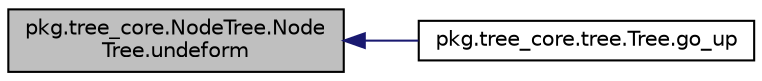 digraph "pkg.tree_core.NodeTree.NodeTree.undeform"
{
  edge [fontname="Helvetica",fontsize="10",labelfontname="Helvetica",labelfontsize="10"];
  node [fontname="Helvetica",fontsize="10",shape=record];
  rankdir="LR";
  Node30 [label="pkg.tree_core.NodeTree.Node\lTree.undeform",height=0.2,width=0.4,color="black", fillcolor="grey75", style="filled", fontcolor="black"];
  Node30 -> Node31 [dir="back",color="midnightblue",fontsize="10",style="solid",fontname="Helvetica"];
  Node31 [label="pkg.tree_core.tree.Tree.go_up",height=0.2,width=0.4,color="black", fillcolor="white", style="filled",URL="$classpkg_1_1tree__core_1_1tree_1_1_tree.html#a98b87347e52714738cc4ad2b799cf64b"];
}
